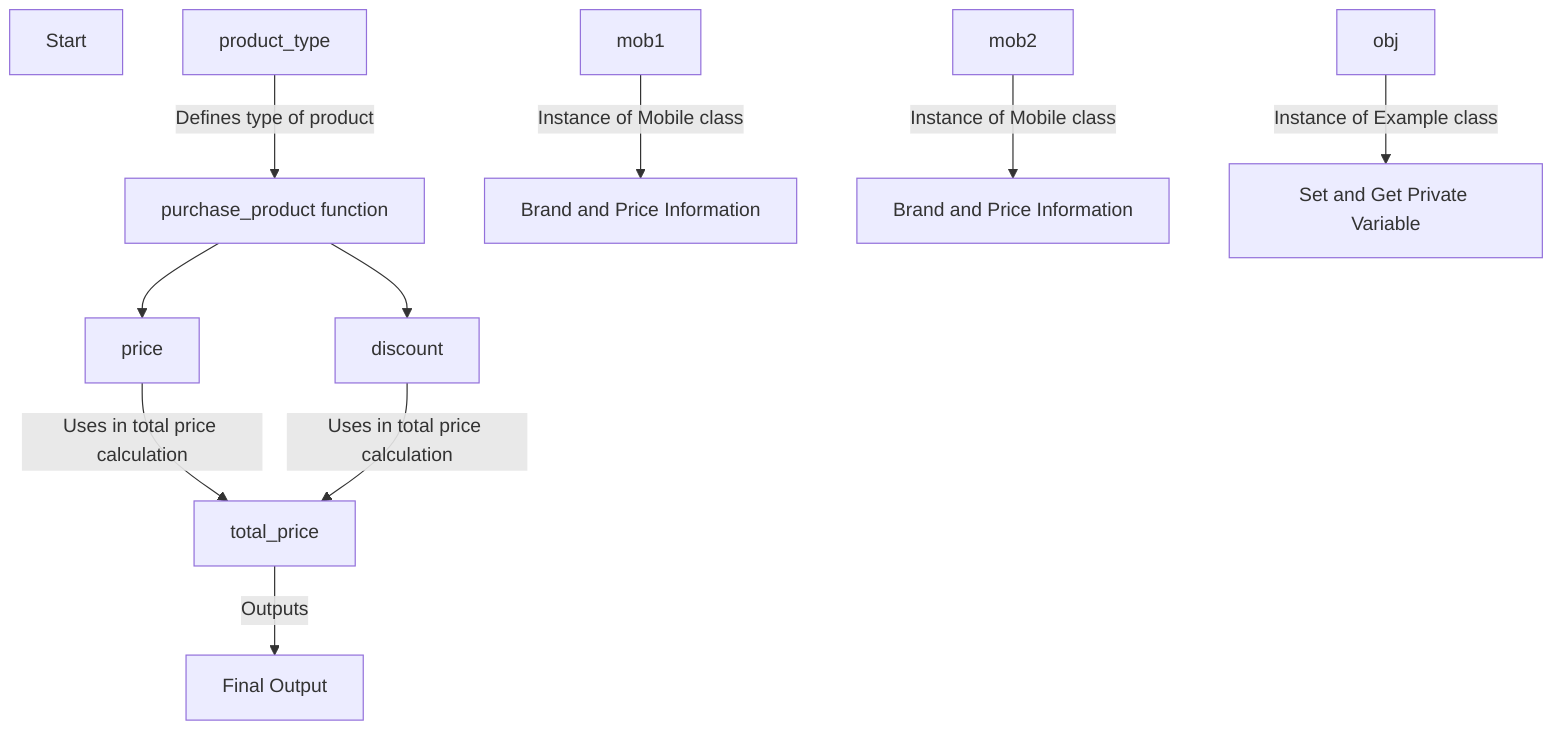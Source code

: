 flowchart TD
    A["Start"]
    %% Define product purchase process
    B["product_type"] -- Defines type of product --> C["purchase_product function"]
    C --> D["price"]
    C --> E["discount"]
    D -- Uses in total price calculation --> F["total_price"]
    E -- Uses in total price calculation --> F
    F -- Outputs --> G["Final Output"]

    %% Mobile instances creation
    H["mob1"] -- Instance of Mobile class --> I["Brand and Price Information"]
    J["mob2"] -- Instance of Mobile class --> K["Brand and Price Information"]

    %% Encapsulation Example
    L["obj"] -- Instance of Example class --> M["Set and Get Private Variable"]